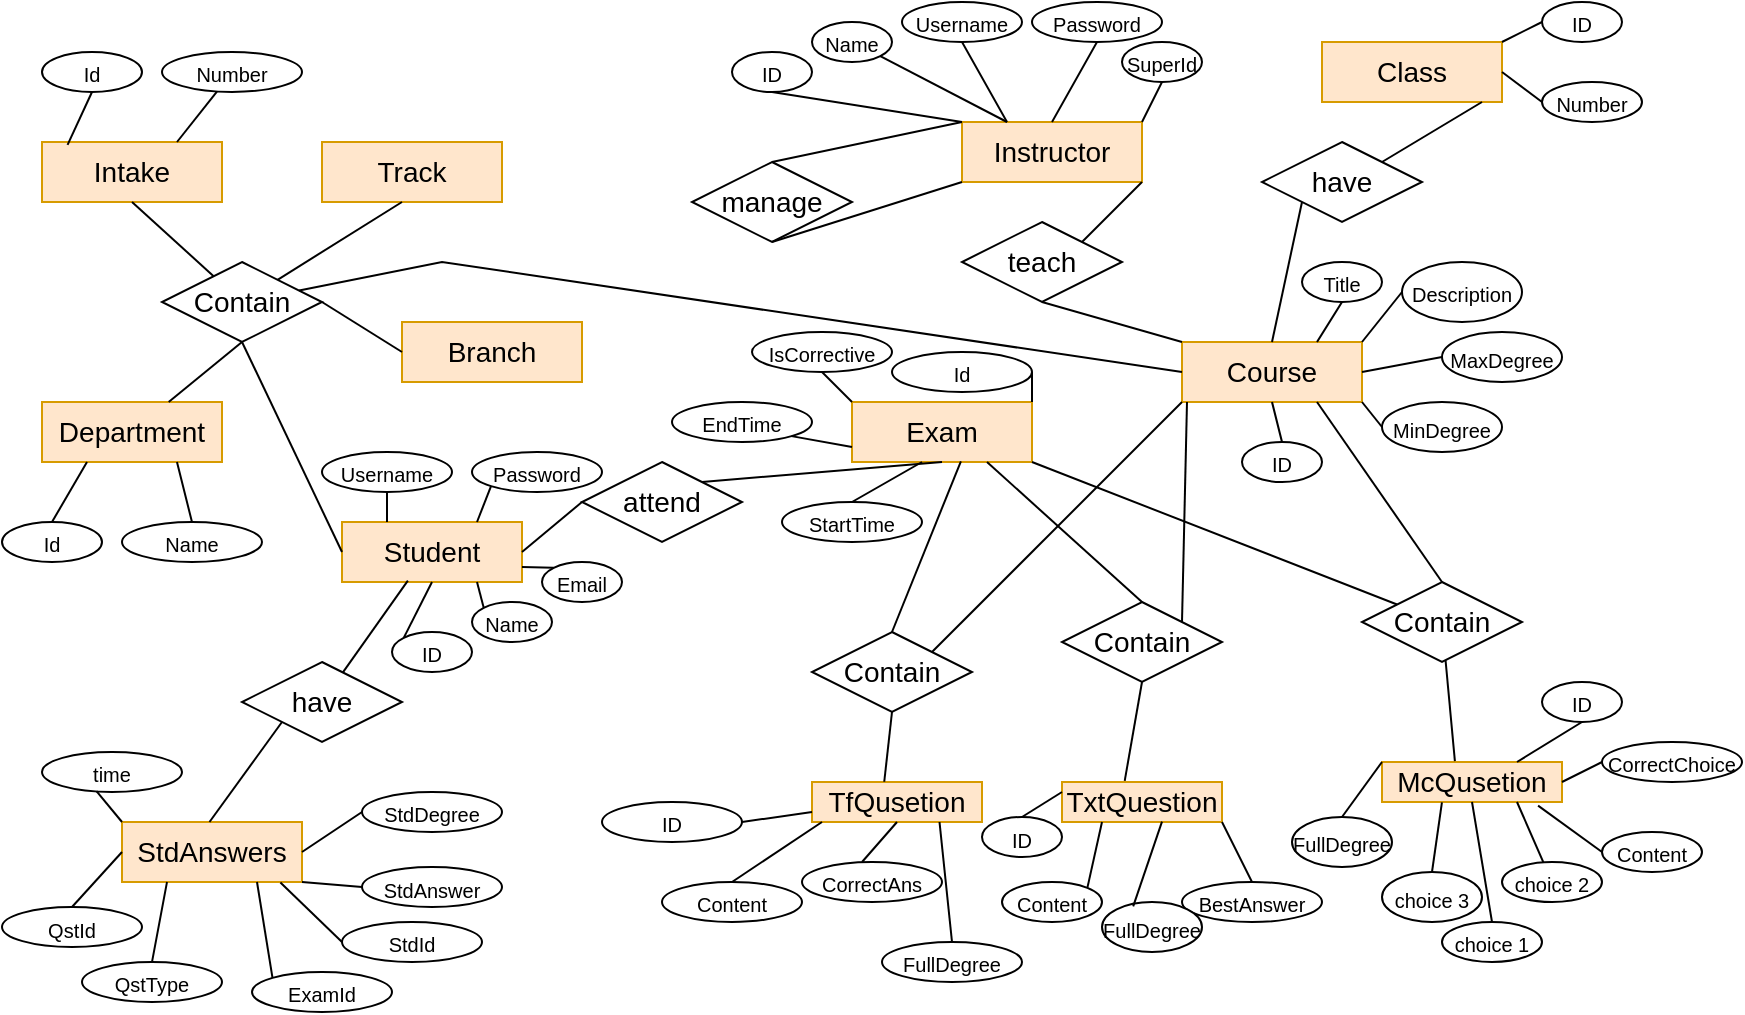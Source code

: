 <mxfile version="20.3.2" type="device"><diagram id="R2lEEEUBdFMjLlhIrx00" name="Page-1"><mxGraphModel dx="1303" dy="780" grid="1" gridSize="10" guides="1" tooltips="1" connect="1" arrows="1" fold="1" page="1" pageScale="1" pageWidth="850" pageHeight="1100" math="0" shadow="0" extFonts="Permanent Marker^https://fonts.googleapis.com/css?family=Permanent+Marker"><root><mxCell id="0"/><mxCell id="1" parent="0"/><mxCell id="N0-Yd94BA6b2oEPO0kYa-1" value="&lt;font style=&quot;font-size: 14px;&quot;&gt;Department&lt;/font&gt;" style="rounded=0;whiteSpace=wrap;html=1;fillColor=#ffe6cc;strokeColor=#d79b00;" parent="1" vertex="1"><mxGeometry x="445" y="300" width="90" height="30" as="geometry"/></mxCell><mxCell id="N0-Yd94BA6b2oEPO0kYa-3" value="&lt;font style=&quot;font-size: 14px;&quot;&gt;Branch&lt;/font&gt;" style="rounded=0;whiteSpace=wrap;html=1;fillColor=#ffe6cc;strokeColor=#d79b00;" parent="1" vertex="1"><mxGeometry x="625" y="260" width="90" height="30" as="geometry"/></mxCell><mxCell id="N0-Yd94BA6b2oEPO0kYa-4" value="&lt;font style=&quot;font-size: 14px;&quot;&gt;Track&lt;/font&gt;" style="rounded=0;whiteSpace=wrap;html=1;fillColor=#ffe6cc;strokeColor=#d79b00;" parent="1" vertex="1"><mxGeometry x="585" y="170" width="90" height="30" as="geometry"/></mxCell><mxCell id="N0-Yd94BA6b2oEPO0kYa-5" value="&lt;font style=&quot;font-size: 14px;&quot;&gt;Intake&lt;/font&gt;" style="rounded=0;whiteSpace=wrap;html=1;fillColor=#ffe6cc;strokeColor=#d79b00;" parent="1" vertex="1"><mxGeometry x="445" y="170" width="90" height="30" as="geometry"/></mxCell><mxCell id="N0-Yd94BA6b2oEPO0kYa-6" value="&lt;font style=&quot;font-size: 14px;&quot;&gt;Course&lt;/font&gt;" style="rounded=0;whiteSpace=wrap;html=1;fillColor=#ffe6cc;strokeColor=#d79b00;" parent="1" vertex="1"><mxGeometry x="1015" y="270" width="90" height="30" as="geometry"/></mxCell><mxCell id="N0-Yd94BA6b2oEPO0kYa-7" value="&lt;font style=&quot;font-size: 14px;&quot;&gt;Student&lt;/font&gt;" style="rounded=0;whiteSpace=wrap;html=1;fillColor=#ffe6cc;strokeColor=#d79b00;" parent="1" vertex="1"><mxGeometry x="595" y="360" width="90" height="30" as="geometry"/></mxCell><mxCell id="N0-Yd94BA6b2oEPO0kYa-8" value="&lt;font style=&quot;font-size: 14px;&quot;&gt;Exam&lt;/font&gt;" style="rounded=0;whiteSpace=wrap;html=1;fillColor=#ffe6cc;strokeColor=#d79b00;" parent="1" vertex="1"><mxGeometry x="850" y="300" width="90" height="30" as="geometry"/></mxCell><mxCell id="N0-Yd94BA6b2oEPO0kYa-9" value="&lt;font style=&quot;font-size: 14px;&quot;&gt;Instructor&lt;/font&gt;" style="rounded=0;whiteSpace=wrap;html=1;fillColor=#ffe6cc;strokeColor=#d79b00;" parent="1" vertex="1"><mxGeometry x="905" y="160" width="90" height="30" as="geometry"/></mxCell><mxCell id="N0-Yd94BA6b2oEPO0kYa-10" value="&lt;font style=&quot;font-size: 14px;&quot;&gt;TxtQuestion&lt;/font&gt;" style="rounded=0;whiteSpace=wrap;html=1;fillColor=#ffe6cc;strokeColor=#d79b00;" parent="1" vertex="1"><mxGeometry x="955" y="490" width="80" height="20" as="geometry"/></mxCell><mxCell id="N0-Yd94BA6b2oEPO0kYa-11" value="&lt;font style=&quot;font-size: 14px;&quot;&gt;McQusetion&lt;/font&gt;" style="rounded=0;whiteSpace=wrap;html=1;fillColor=#ffe6cc;strokeColor=#d79b00;" parent="1" vertex="1"><mxGeometry x="1115" y="480" width="90" height="20" as="geometry"/></mxCell><mxCell id="N0-Yd94BA6b2oEPO0kYa-12" value="&lt;font style=&quot;font-size: 14px;&quot;&gt;TfQusetion&lt;/font&gt;" style="rounded=0;whiteSpace=wrap;html=1;fillColor=#ffe6cc;strokeColor=#d79b00;" parent="1" vertex="1"><mxGeometry x="830" y="490" width="85" height="20" as="geometry"/></mxCell><mxCell id="N0-Yd94BA6b2oEPO0kYa-13" value="&lt;font style=&quot;font-size: 14px;&quot;&gt;Class&lt;/font&gt;" style="rounded=0;whiteSpace=wrap;html=1;fillColor=#ffe6cc;strokeColor=#d79b00;" parent="1" vertex="1"><mxGeometry x="1085" y="120" width="90" height="30" as="geometry"/></mxCell><mxCell id="N0-Yd94BA6b2oEPO0kYa-14" value="&lt;font style=&quot;font-size: 14px;&quot;&gt;StdAnswers&lt;/font&gt;" style="rounded=0;whiteSpace=wrap;html=1;fillColor=#ffe6cc;strokeColor=#d79b00;" parent="1" vertex="1"><mxGeometry x="485" y="510" width="90" height="30" as="geometry"/></mxCell><mxCell id="N0-Yd94BA6b2oEPO0kYa-15" value="Contain" style="rhombus;whiteSpace=wrap;html=1;fontSize=14;" parent="1" vertex="1"><mxGeometry x="505" y="230" width="80" height="40" as="geometry"/></mxCell><mxCell id="N0-Yd94BA6b2oEPO0kYa-20" value="" style="endArrow=none;html=1;rounded=0;fontSize=14;" parent="1" source="N0-Yd94BA6b2oEPO0kYa-15" edge="1"><mxGeometry width="50" height="50" relative="1" as="geometry"><mxPoint x="545" y="230" as="sourcePoint"/><mxPoint x="625" y="200" as="targetPoint"/></mxGeometry></mxCell><mxCell id="N0-Yd94BA6b2oEPO0kYa-21" value="" style="endArrow=none;html=1;rounded=0;fontSize=14;entryX=0.5;entryY=1;entryDx=0;entryDy=0;" parent="1" source="N0-Yd94BA6b2oEPO0kYa-15" target="N0-Yd94BA6b2oEPO0kYa-5" edge="1"><mxGeometry width="50" height="50" relative="1" as="geometry"><mxPoint x="555" y="240" as="sourcePoint"/><mxPoint x="628.12" y="212.61" as="targetPoint"/></mxGeometry></mxCell><mxCell id="N0-Yd94BA6b2oEPO0kYa-22" value="" style="endArrow=none;html=1;rounded=0;fontSize=14;exitX=0.5;exitY=1;exitDx=0;exitDy=0;" parent="1" source="N0-Yd94BA6b2oEPO0kYa-15" target="N0-Yd94BA6b2oEPO0kYa-1" edge="1"><mxGeometry width="50" height="50" relative="1" as="geometry"><mxPoint x="540.806" y="247.097" as="sourcePoint"/><mxPoint x="500" y="210" as="targetPoint"/></mxGeometry></mxCell><mxCell id="N0-Yd94BA6b2oEPO0kYa-23" value="" style="endArrow=none;html=1;rounded=0;fontSize=14;entryX=0;entryY=0.5;entryDx=0;entryDy=0;exitX=1;exitY=0.5;exitDx=0;exitDy=0;" parent="1" source="N0-Yd94BA6b2oEPO0kYa-15" target="N0-Yd94BA6b2oEPO0kYa-3" edge="1"><mxGeometry width="50" height="50" relative="1" as="geometry"><mxPoint x="550.806" y="257.097" as="sourcePoint"/><mxPoint x="510" y="220" as="targetPoint"/></mxGeometry></mxCell><mxCell id="N0-Yd94BA6b2oEPO0kYa-25" value="" style="endArrow=none;html=1;rounded=0;fontSize=14;entryX=0.5;entryY=1;entryDx=0;entryDy=0;exitX=0;exitY=0.5;exitDx=0;exitDy=0;" parent="1" source="N0-Yd94BA6b2oEPO0kYa-7" target="N0-Yd94BA6b2oEPO0kYa-15" edge="1"><mxGeometry width="50" height="50" relative="1" as="geometry"><mxPoint x="805" y="360" as="sourcePoint"/><mxPoint x="855" y="310" as="targetPoint"/></mxGeometry></mxCell><mxCell id="N0-Yd94BA6b2oEPO0kYa-26" value="" style="endArrow=none;html=1;rounded=0;fontSize=14;exitX=0;exitY=0.5;exitDx=0;exitDy=0;" parent="1" source="N0-Yd94BA6b2oEPO0kYa-6" target="N0-Yd94BA6b2oEPO0kYa-15" edge="1"><mxGeometry width="50" height="50" relative="1" as="geometry"><mxPoint x="685" y="395.0" as="sourcePoint"/><mxPoint x="555" y="280" as="targetPoint"/><Array as="points"><mxPoint x="645" y="230"/></Array></mxGeometry></mxCell><mxCell id="N0-Yd94BA6b2oEPO0kYa-27" value="have" style="rhombus;whiteSpace=wrap;html=1;fontSize=14;" parent="1" vertex="1"><mxGeometry x="1055" y="170" width="80" height="40" as="geometry"/></mxCell><mxCell id="N0-Yd94BA6b2oEPO0kYa-28" value="" style="endArrow=none;html=1;rounded=0;fontSize=14;exitX=1;exitY=0;exitDx=0;exitDy=0;" parent="1" source="N0-Yd94BA6b2oEPO0kYa-27" edge="1"><mxGeometry width="50" height="50" relative="1" as="geometry"><mxPoint x="1115" y="200" as="sourcePoint"/><mxPoint x="1165" y="150" as="targetPoint"/></mxGeometry></mxCell><mxCell id="N0-Yd94BA6b2oEPO0kYa-29" value="" style="endArrow=none;html=1;rounded=0;fontSize=14;entryX=0.5;entryY=0;entryDx=0;entryDy=0;exitX=0;exitY=1;exitDx=0;exitDy=0;" parent="1" source="N0-Yd94BA6b2oEPO0kYa-27" target="N0-Yd94BA6b2oEPO0kYa-6" edge="1"><mxGeometry width="50" height="50" relative="1" as="geometry"><mxPoint x="1065" y="200" as="sourcePoint"/><mxPoint x="1075" y="230" as="targetPoint"/></mxGeometry></mxCell><mxCell id="N0-Yd94BA6b2oEPO0kYa-30" value="manage" style="rhombus;whiteSpace=wrap;html=1;fontSize=14;" parent="1" vertex="1"><mxGeometry x="770" y="180" width="80" height="40" as="geometry"/></mxCell><mxCell id="N0-Yd94BA6b2oEPO0kYa-31" value="" style="endArrow=none;html=1;rounded=0;fontSize=14;entryX=0.5;entryY=0;entryDx=0;entryDy=0;exitX=0;exitY=0;exitDx=0;exitDy=0;" parent="1" source="N0-Yd94BA6b2oEPO0kYa-9" target="N0-Yd94BA6b2oEPO0kYa-30" edge="1"><mxGeometry width="50" height="50" relative="1" as="geometry"><mxPoint x="910" y="117.5" as="sourcePoint"/><mxPoint x="865" y="152.5" as="targetPoint"/><Array as="points"/></mxGeometry></mxCell><mxCell id="N0-Yd94BA6b2oEPO0kYa-32" value="" style="endArrow=none;html=1;rounded=0;fontSize=14;entryX=0.5;entryY=1;entryDx=0;entryDy=0;exitX=0;exitY=1;exitDx=0;exitDy=0;" parent="1" source="N0-Yd94BA6b2oEPO0kYa-9" target="N0-Yd94BA6b2oEPO0kYa-30" edge="1"><mxGeometry width="50" height="50" relative="1" as="geometry"><mxPoint x="905" y="150" as="sourcePoint"/><mxPoint x="842.84" y="131.2" as="targetPoint"/><Array as="points"/></mxGeometry></mxCell><mxCell id="N0-Yd94BA6b2oEPO0kYa-34" value="teach" style="rhombus;whiteSpace=wrap;html=1;fontSize=14;" parent="1" vertex="1"><mxGeometry x="905" y="210" width="80" height="40" as="geometry"/></mxCell><mxCell id="N0-Yd94BA6b2oEPO0kYa-35" value="" style="endArrow=none;html=1;rounded=0;fontSize=14;entryX=0.5;entryY=1;entryDx=0;entryDy=0;exitX=0;exitY=0;exitDx=0;exitDy=0;" parent="1" source="N0-Yd94BA6b2oEPO0kYa-6" target="N0-Yd94BA6b2oEPO0kYa-34" edge="1"><mxGeometry width="50" height="50" relative="1" as="geometry"><mxPoint x="985" y="240" as="sourcePoint"/><mxPoint x="1040" y="245" as="targetPoint"/></mxGeometry></mxCell><mxCell id="N0-Yd94BA6b2oEPO0kYa-36" value="" style="endArrow=none;html=1;rounded=0;fontSize=14;entryX=1;entryY=1;entryDx=0;entryDy=0;exitX=1;exitY=0;exitDx=0;exitDy=0;" parent="1" source="N0-Yd94BA6b2oEPO0kYa-34" target="N0-Yd94BA6b2oEPO0kYa-9" edge="1"><mxGeometry width="50" height="50" relative="1" as="geometry"><mxPoint x="995" y="250" as="sourcePoint"/><mxPoint x="960" y="215" as="targetPoint"/></mxGeometry></mxCell><mxCell id="N0-Yd94BA6b2oEPO0kYa-37" value="attend" style="rhombus;whiteSpace=wrap;html=1;fontSize=14;" parent="1" vertex="1"><mxGeometry x="715" y="330" width="80" height="40" as="geometry"/></mxCell><mxCell id="N0-Yd94BA6b2oEPO0kYa-38" value="" style="endArrow=none;html=1;rounded=0;fontSize=14;entryX=1;entryY=0.5;entryDx=0;entryDy=0;exitX=0;exitY=0.5;exitDx=0;exitDy=0;" parent="1" source="N0-Yd94BA6b2oEPO0kYa-37" target="N0-Yd94BA6b2oEPO0kYa-7" edge="1"><mxGeometry width="50" height="50" relative="1" as="geometry"><mxPoint x="790" y="445" as="sourcePoint"/><mxPoint x="725" y="380" as="targetPoint"/></mxGeometry></mxCell><mxCell id="N0-Yd94BA6b2oEPO0kYa-39" value="" style="endArrow=none;html=1;rounded=0;fontSize=14;entryX=0.5;entryY=1;entryDx=0;entryDy=0;exitX=1;exitY=0;exitDx=0;exitDy=0;" parent="1" source="N0-Yd94BA6b2oEPO0kYa-37" target="N0-Yd94BA6b2oEPO0kYa-8" edge="1"><mxGeometry width="50" height="50" relative="1" as="geometry"><mxPoint x="765" y="380.0" as="sourcePoint"/><mxPoint x="735" y="390.0" as="targetPoint"/></mxGeometry></mxCell><mxCell id="N0-Yd94BA6b2oEPO0kYa-40" value="Contain" style="rhombus;whiteSpace=wrap;html=1;fontSize=14;" parent="1" vertex="1"><mxGeometry x="1105" y="390" width="80" height="40" as="geometry"/></mxCell><mxCell id="N0-Yd94BA6b2oEPO0kYa-41" value="Contain" style="rhombus;whiteSpace=wrap;html=1;fontSize=14;" parent="1" vertex="1"><mxGeometry x="955" y="400" width="80" height="40" as="geometry"/></mxCell><mxCell id="N0-Yd94BA6b2oEPO0kYa-42" value="Contain" style="rhombus;whiteSpace=wrap;html=1;fontSize=14;" parent="1" vertex="1"><mxGeometry x="830" y="415" width="80" height="40" as="geometry"/></mxCell><mxCell id="N0-Yd94BA6b2oEPO0kYa-43" value="" style="endArrow=none;html=1;rounded=0;fontSize=14;entryX=1;entryY=1;entryDx=0;entryDy=0;" parent="1" source="N0-Yd94BA6b2oEPO0kYa-40" target="N0-Yd94BA6b2oEPO0kYa-8" edge="1"><mxGeometry width="50" height="50" relative="1" as="geometry"><mxPoint x="825" y="370.0" as="sourcePoint"/><mxPoint x="905" y="340.0" as="targetPoint"/></mxGeometry></mxCell><mxCell id="N0-Yd94BA6b2oEPO0kYa-44" value="" style="endArrow=none;html=1;rounded=0;fontSize=14;entryX=0.75;entryY=1;entryDx=0;entryDy=0;exitX=0.5;exitY=0;exitDx=0;exitDy=0;" parent="1" source="N0-Yd94BA6b2oEPO0kYa-41" target="N0-Yd94BA6b2oEPO0kYa-8" edge="1"><mxGeometry width="50" height="50" relative="1" as="geometry"><mxPoint x="1050.397" y="427.302" as="sourcePoint"/><mxPoint x="950" y="340.0" as="targetPoint"/></mxGeometry></mxCell><mxCell id="N0-Yd94BA6b2oEPO0kYa-45" value="" style="endArrow=none;html=1;rounded=0;fontSize=14;entryX=0.605;entryY=0.988;entryDx=0;entryDy=0;exitX=0.5;exitY=0;exitDx=0;exitDy=0;entryPerimeter=0;" parent="1" source="N0-Yd94BA6b2oEPO0kYa-42" target="N0-Yd94BA6b2oEPO0kYa-8" edge="1"><mxGeometry width="50" height="50" relative="1" as="geometry"><mxPoint x="812.5" y="435.0" as="sourcePoint"/><mxPoint x="865" y="350.0" as="targetPoint"/></mxGeometry></mxCell><mxCell id="N0-Yd94BA6b2oEPO0kYa-46" value="" style="endArrow=none;html=1;rounded=0;fontSize=14;entryX=0.5;entryY=1;entryDx=0;entryDy=0;exitX=0.392;exitY=-0.03;exitDx=0;exitDy=0;exitPerimeter=0;" parent="1" source="N0-Yd94BA6b2oEPO0kYa-10" target="N0-Yd94BA6b2oEPO0kYa-41" edge="1"><mxGeometry width="50" height="50" relative="1" as="geometry"><mxPoint x="865" y="510" as="sourcePoint"/><mxPoint x="835" y="440.0" as="targetPoint"/></mxGeometry></mxCell><mxCell id="N0-Yd94BA6b2oEPO0kYa-47" value="" style="endArrow=none;html=1;rounded=0;fontSize=14;entryX=0.5;entryY=1;entryDx=0;entryDy=0;exitX=0.425;exitY=-0.006;exitDx=0;exitDy=0;exitPerimeter=0;" parent="1" source="N0-Yd94BA6b2oEPO0kYa-12" target="N0-Yd94BA6b2oEPO0kYa-42" edge="1"><mxGeometry width="50" height="50" relative="1" as="geometry"><mxPoint x="685" y="510" as="sourcePoint"/><mxPoint x="692.5" y="465" as="targetPoint"/></mxGeometry></mxCell><mxCell id="N0-Yd94BA6b2oEPO0kYa-48" value="" style="endArrow=none;html=1;rounded=0;fontSize=14;exitX=0.405;exitY=-0.024;exitDx=0;exitDy=0;exitPerimeter=0;" parent="1" source="N0-Yd94BA6b2oEPO0kYa-11" target="N0-Yd94BA6b2oEPO0kYa-40" edge="1"><mxGeometry width="50" height="50" relative="1" as="geometry"><mxPoint x="1051.25" y="505" as="sourcePoint"/><mxPoint x="1065" y="450" as="targetPoint"/></mxGeometry></mxCell><mxCell id="N0-Yd94BA6b2oEPO0kYa-49" value="" style="endArrow=none;html=1;rounded=0;fontSize=14;entryX=0.5;entryY=0;entryDx=0;entryDy=0;exitX=0.75;exitY=1;exitDx=0;exitDy=0;" parent="1" source="N0-Yd94BA6b2oEPO0kYa-6" target="N0-Yd94BA6b2oEPO0kYa-40" edge="1"><mxGeometry width="50" height="50" relative="1" as="geometry"><mxPoint x="1130" y="330" as="sourcePoint"/><mxPoint x="1115" y="400" as="targetPoint"/></mxGeometry></mxCell><mxCell id="N0-Yd94BA6b2oEPO0kYa-50" value="" style="endArrow=none;html=1;rounded=0;fontSize=14;entryX=1;entryY=0;entryDx=0;entryDy=0;exitX=0.75;exitY=1;exitDx=0;exitDy=0;" parent="1" target="N0-Yd94BA6b2oEPO0kYa-41" edge="1"><mxGeometry width="50" height="50" relative="1" as="geometry"><mxPoint x="1017.5" y="300" as="sourcePoint"/><mxPoint x="990" y="410.0" as="targetPoint"/></mxGeometry></mxCell><mxCell id="N0-Yd94BA6b2oEPO0kYa-51" value="" style="endArrow=none;html=1;rounded=0;fontSize=14;entryX=1;entryY=0;entryDx=0;entryDy=0;exitX=0;exitY=1;exitDx=0;exitDy=0;" parent="1" source="N0-Yd94BA6b2oEPO0kYa-6" target="N0-Yd94BA6b2oEPO0kYa-42" edge="1"><mxGeometry width="50" height="50" relative="1" as="geometry"><mxPoint x="955" y="310" as="sourcePoint"/><mxPoint x="972.5" y="430.0" as="targetPoint"/><Array as="points"/></mxGeometry></mxCell><mxCell id="N0-Yd94BA6b2oEPO0kYa-53" value="have" style="rhombus;whiteSpace=wrap;html=1;fontSize=14;" parent="1" vertex="1"><mxGeometry x="545" y="430" width="80" height="40" as="geometry"/></mxCell><mxCell id="N0-Yd94BA6b2oEPO0kYa-54" value="" style="endArrow=none;html=1;rounded=0;fontSize=14;entryX=0.366;entryY=0.976;entryDx=0;entryDy=0;entryPerimeter=0;" parent="1" source="N0-Yd94BA6b2oEPO0kYa-53" target="N0-Yd94BA6b2oEPO0kYa-7" edge="1"><mxGeometry width="50" height="50" relative="1" as="geometry"><mxPoint x="595" y="450" as="sourcePoint"/><mxPoint x="645" y="400" as="targetPoint"/></mxGeometry></mxCell><mxCell id="N0-Yd94BA6b2oEPO0kYa-55" value="" style="endArrow=none;html=1;rounded=0;fontSize=14;exitX=0.486;exitY=0;exitDx=0;exitDy=0;exitPerimeter=0;entryX=0;entryY=1;entryDx=0;entryDy=0;" parent="1" source="N0-Yd94BA6b2oEPO0kYa-14" target="N0-Yd94BA6b2oEPO0kYa-53" edge="1"><mxGeometry width="50" height="50" relative="1" as="geometry"><mxPoint x="528.759" y="500.944" as="sourcePoint"/><mxPoint x="575" y="460" as="targetPoint"/></mxGeometry></mxCell><mxCell id="N0-Yd94BA6b2oEPO0kYa-56" value="&lt;font style=&quot;font-size: 10px;&quot;&gt;CorrectAns&lt;/font&gt;" style="ellipse;whiteSpace=wrap;html=1;fontSize=14;" parent="1" vertex="1"><mxGeometry x="825" y="530" width="70" height="20" as="geometry"/></mxCell><mxCell id="N0-Yd94BA6b2oEPO0kYa-57" value="&lt;font style=&quot;font-size: 10px;&quot;&gt;EndTime&lt;/font&gt;" style="ellipse;whiteSpace=wrap;html=1;fontSize=14;" parent="1" vertex="1"><mxGeometry x="760" y="300" width="70" height="20" as="geometry"/></mxCell><mxCell id="N0-Yd94BA6b2oEPO0kYa-58" value="&lt;font style=&quot;font-size: 10px;&quot;&gt;Id&lt;/font&gt;" style="ellipse;whiteSpace=wrap;html=1;fontSize=14;" parent="1" vertex="1"><mxGeometry x="425" y="360" width="50" height="20" as="geometry"/></mxCell><mxCell id="N0-Yd94BA6b2oEPO0kYa-59" value="&lt;font style=&quot;font-size: 10px;&quot;&gt;ID&lt;/font&gt;" style="ellipse;whiteSpace=wrap;html=1;fontSize=14;" parent="1" vertex="1"><mxGeometry x="915" y="507.5" width="40" height="20" as="geometry"/></mxCell><mxCell id="N0-Yd94BA6b2oEPO0kYa-60" value="&lt;font style=&quot;font-size: 10px;&quot;&gt;CorrectChoice&lt;/font&gt;" style="ellipse;whiteSpace=wrap;html=1;fontSize=14;" parent="1" vertex="1"><mxGeometry x="1225" y="470" width="70" height="20" as="geometry"/></mxCell><mxCell id="N0-Yd94BA6b2oEPO0kYa-61" value="&lt;font style=&quot;font-size: 10px;&quot;&gt;FullDegree&lt;/font&gt;" style="ellipse;whiteSpace=wrap;html=1;fontSize=14;" parent="1" vertex="1"><mxGeometry x="865" y="570" width="70" height="20" as="geometry"/></mxCell><mxCell id="N0-Yd94BA6b2oEPO0kYa-62" value="&lt;font style=&quot;font-size: 10px;&quot;&gt;ID&lt;/font&gt;" style="ellipse;whiteSpace=wrap;html=1;fontSize=14;" parent="1" vertex="1"><mxGeometry x="1195" y="440" width="40" height="20" as="geometry"/></mxCell><mxCell id="N0-Yd94BA6b2oEPO0kYa-63" value="&lt;font style=&quot;font-size: 10px;&quot;&gt;Content&lt;/font&gt;" style="ellipse;whiteSpace=wrap;html=1;fontSize=14;" parent="1" vertex="1"><mxGeometry x="755" y="540" width="70" height="20" as="geometry"/></mxCell><mxCell id="N0-Yd94BA6b2oEPO0kYa-64" value="&lt;font style=&quot;font-size: 10px;&quot;&gt;ID&lt;/font&gt;" style="ellipse;whiteSpace=wrap;html=1;fontSize=14;" parent="1" vertex="1"><mxGeometry x="725" y="500" width="70" height="20" as="geometry"/></mxCell><mxCell id="N0-Yd94BA6b2oEPO0kYa-65" value="" style="endArrow=none;html=1;rounded=0;fontSize=10;entryX=0.5;entryY=1;entryDx=0;entryDy=0;exitX=0.429;exitY=0;exitDx=0;exitDy=0;exitPerimeter=0;" parent="1" source="N0-Yd94BA6b2oEPO0kYa-56" target="N0-Yd94BA6b2oEPO0kYa-12" edge="1"><mxGeometry width="50" height="50" relative="1" as="geometry"><mxPoint x="835" y="550" as="sourcePoint"/><mxPoint x="885" y="500" as="targetPoint"/></mxGeometry></mxCell><mxCell id="N0-Yd94BA6b2oEPO0kYa-68" value="" style="endArrow=none;html=1;rounded=0;fontSize=10;exitX=0.5;exitY=0;exitDx=0;exitDy=0;" parent="1" source="N0-Yd94BA6b2oEPO0kYa-63" edge="1"><mxGeometry width="50" height="50" relative="1" as="geometry"><mxPoint x="865.03" y="540" as="sourcePoint"/><mxPoint x="835" y="510" as="targetPoint"/></mxGeometry></mxCell><mxCell id="N0-Yd94BA6b2oEPO0kYa-69" value="" style="endArrow=none;html=1;rounded=0;fontSize=10;entryX=0;entryY=0.75;entryDx=0;entryDy=0;exitX=1;exitY=0.5;exitDx=0;exitDy=0;" parent="1" source="N0-Yd94BA6b2oEPO0kYa-64" target="N0-Yd94BA6b2oEPO0kYa-12" edge="1"><mxGeometry width="50" height="50" relative="1" as="geometry"><mxPoint x="800" y="550" as="sourcePoint"/><mxPoint x="847.82" y="523.5" as="targetPoint"/></mxGeometry></mxCell><mxCell id="N0-Yd94BA6b2oEPO0kYa-70" value="" style="endArrow=none;html=1;rounded=0;fontSize=10;entryX=0.75;entryY=1;entryDx=0;entryDy=0;exitX=0.5;exitY=0;exitDx=0;exitDy=0;" parent="1" source="N0-Yd94BA6b2oEPO0kYa-61" target="N0-Yd94BA6b2oEPO0kYa-12" edge="1"><mxGeometry width="50" height="50" relative="1" as="geometry"><mxPoint x="865.03" y="540" as="sourcePoint"/><mxPoint x="882.5" y="520" as="targetPoint"/></mxGeometry></mxCell><mxCell id="N0-Yd94BA6b2oEPO0kYa-71" value="&lt;font style=&quot;font-size: 10px;&quot;&gt;BestAnswer&lt;/font&gt;" style="ellipse;whiteSpace=wrap;html=1;fontSize=14;" parent="1" vertex="1"><mxGeometry x="1015" y="540" width="70" height="20" as="geometry"/></mxCell><mxCell id="N0-Yd94BA6b2oEPO0kYa-72" value="&lt;font style=&quot;font-size: 10px;&quot;&gt;Content&lt;/font&gt;" style="ellipse;whiteSpace=wrap;html=1;fontSize=14;" parent="1" vertex="1"><mxGeometry x="1225" y="515" width="50" height="20" as="geometry"/></mxCell><mxCell id="N0-Yd94BA6b2oEPO0kYa-73" value="&lt;font style=&quot;font-size: 10px;&quot;&gt;choice 1&lt;/font&gt;" style="ellipse;whiteSpace=wrap;html=1;fontSize=14;" parent="1" vertex="1"><mxGeometry x="1145" y="560" width="50" height="20" as="geometry"/></mxCell><mxCell id="N0-Yd94BA6b2oEPO0kYa-74" value="&lt;font style=&quot;font-size: 10px;&quot;&gt;choice 2&lt;/font&gt;" style="ellipse;whiteSpace=wrap;html=1;fontSize=14;" parent="1" vertex="1"><mxGeometry x="1175" y="530" width="50" height="20" as="geometry"/></mxCell><mxCell id="N0-Yd94BA6b2oEPO0kYa-75" value="&lt;font style=&quot;font-size: 10px;&quot;&gt;choice 3&lt;/font&gt;" style="ellipse;whiteSpace=wrap;html=1;fontSize=14;" parent="1" vertex="1"><mxGeometry x="1115" y="535" width="50" height="25" as="geometry"/></mxCell><mxCell id="N0-Yd94BA6b2oEPO0kYa-77" value="" style="endArrow=none;html=1;rounded=0;fontSize=10;entryX=0.75;entryY=0;entryDx=0;entryDy=0;exitX=0.5;exitY=1;exitDx=0;exitDy=0;" parent="1" source="N0-Yd94BA6b2oEPO0kYa-62" target="N0-Yd94BA6b2oEPO0kYa-11" edge="1"><mxGeometry width="50" height="50" relative="1" as="geometry"><mxPoint x="1226.1" y="470" as="sourcePoint"/><mxPoint x="1173.9" y="470.16" as="targetPoint"/></mxGeometry></mxCell><mxCell id="N0-Yd94BA6b2oEPO0kYa-79" value="&lt;font style=&quot;font-size: 10px;&quot;&gt;FullDegree&lt;/font&gt;" style="ellipse;whiteSpace=wrap;html=1;fontSize=14;" parent="1" vertex="1"><mxGeometry x="1070" y="507.5" width="50" height="25" as="geometry"/></mxCell><mxCell id="IcFP7hGLRRmld2rlT89g-1" value="&lt;font style=&quot;font-size: 10px;&quot;&gt;FullDegree&lt;/font&gt;" style="ellipse;whiteSpace=wrap;html=1;fontSize=14;" parent="1" vertex="1"><mxGeometry x="975" y="550" width="50" height="25" as="geometry"/></mxCell><mxCell id="IcFP7hGLRRmld2rlT89g-2" value="&lt;font style=&quot;font-size: 10px;&quot;&gt;Content&lt;/font&gt;" style="ellipse;whiteSpace=wrap;html=1;fontSize=14;" parent="1" vertex="1"><mxGeometry x="925" y="540" width="50" height="20" as="geometry"/></mxCell><mxCell id="IcFP7hGLRRmld2rlT89g-5" value="" style="endArrow=none;html=1;rounded=0;fontSize=10;entryX=0;entryY=0.25;entryDx=0;entryDy=0;exitX=0.5;exitY=0;exitDx=0;exitDy=0;" parent="1" source="N0-Yd94BA6b2oEPO0kYa-59" target="N0-Yd94BA6b2oEPO0kYa-10" edge="1"><mxGeometry width="50" height="50" relative="1" as="geometry"><mxPoint x="865.03" y="540" as="sourcePoint"/><mxPoint x="882.5" y="520" as="targetPoint"/><Array as="points"/></mxGeometry></mxCell><mxCell id="IcFP7hGLRRmld2rlT89g-6" value="" style="endArrow=none;html=1;rounded=0;fontSize=10;entryX=0.25;entryY=1;entryDx=0;entryDy=0;exitX=1;exitY=0;exitDx=0;exitDy=0;" parent="1" source="IcFP7hGLRRmld2rlT89g-2" target="N0-Yd94BA6b2oEPO0kYa-10" edge="1"><mxGeometry width="50" height="50" relative="1" as="geometry"><mxPoint x="955" y="540" as="sourcePoint"/><mxPoint x="975" y="527.5" as="targetPoint"/><Array as="points"/></mxGeometry></mxCell><mxCell id="IcFP7hGLRRmld2rlT89g-7" value="" style="endArrow=none;html=1;rounded=0;fontSize=10;entryX=0.625;entryY=0.99;entryDx=0;entryDy=0;exitX=0.312;exitY=0.088;exitDx=0;exitDy=0;entryPerimeter=0;exitPerimeter=0;" parent="1" source="IcFP7hGLRRmld2rlT89g-1" target="N0-Yd94BA6b2oEPO0kYa-10" edge="1"><mxGeometry width="50" height="50" relative="1" as="geometry"><mxPoint x="985" y="530" as="sourcePoint"/><mxPoint x="1005" y="517.5" as="targetPoint"/><Array as="points"/></mxGeometry></mxCell><mxCell id="IcFP7hGLRRmld2rlT89g-8" value="" style="endArrow=none;html=1;rounded=0;fontSize=10;entryX=1;entryY=1;entryDx=0;entryDy=0;exitX=0.5;exitY=0;exitDx=0;exitDy=0;" parent="1" source="N0-Yd94BA6b2oEPO0kYa-71" target="N0-Yd94BA6b2oEPO0kYa-10" edge="1"><mxGeometry width="50" height="50" relative="1" as="geometry"><mxPoint x="965" y="537.5" as="sourcePoint"/><mxPoint x="985" y="525" as="targetPoint"/><Array as="points"/></mxGeometry></mxCell><mxCell id="IcFP7hGLRRmld2rlT89g-9" value="" style="endArrow=none;html=1;rounded=0;fontSize=10;entryX=0;entryY=0.5;entryDx=0;entryDy=0;exitX=0.867;exitY=1.09;exitDx=0;exitDy=0;exitPerimeter=0;" parent="1" source="N0-Yd94BA6b2oEPO0kYa-11" target="N0-Yd94BA6b2oEPO0kYa-72" edge="1"><mxGeometry width="50" height="50" relative="1" as="geometry"><mxPoint x="1231.25" y="505" as="sourcePoint"/><mxPoint x="1198.75" y="525" as="targetPoint"/></mxGeometry></mxCell><mxCell id="IcFP7hGLRRmld2rlT89g-10" value="" style="endArrow=none;html=1;rounded=0;fontSize=10;exitX=0.75;exitY=1;exitDx=0;exitDy=0;" parent="1" source="N0-Yd94BA6b2oEPO0kYa-11" target="N0-Yd94BA6b2oEPO0kYa-74" edge="1"><mxGeometry width="50" height="50" relative="1" as="geometry"><mxPoint x="1207.5" y="507.5" as="sourcePoint"/><mxPoint x="1175" y="527.5" as="targetPoint"/></mxGeometry></mxCell><mxCell id="IcFP7hGLRRmld2rlT89g-11" value="" style="endArrow=none;html=1;rounded=0;fontSize=10;entryX=0.5;entryY=0;entryDx=0;entryDy=0;exitX=0.5;exitY=1;exitDx=0;exitDy=0;" parent="1" source="N0-Yd94BA6b2oEPO0kYa-11" target="N0-Yd94BA6b2oEPO0kYa-73" edge="1"><mxGeometry width="50" height="50" relative="1" as="geometry"><mxPoint x="1195" y="507.5" as="sourcePoint"/><mxPoint x="1162.5" y="527.5" as="targetPoint"/></mxGeometry></mxCell><mxCell id="IcFP7hGLRRmld2rlT89g-12" value="" style="endArrow=none;html=1;rounded=0;fontSize=10;entryX=0.5;entryY=0;entryDx=0;entryDy=0;exitX=0.333;exitY=1.01;exitDx=0;exitDy=0;exitPerimeter=0;" parent="1" source="N0-Yd94BA6b2oEPO0kYa-11" target="N0-Yd94BA6b2oEPO0kYa-75" edge="1"><mxGeometry width="50" height="50" relative="1" as="geometry"><mxPoint x="1175" y="515" as="sourcePoint"/><mxPoint x="1142.5" y="535" as="targetPoint"/></mxGeometry></mxCell><mxCell id="IcFP7hGLRRmld2rlT89g-13" value="" style="endArrow=none;html=1;rounded=0;fontSize=10;entryX=0.5;entryY=0;entryDx=0;entryDy=0;exitX=0;exitY=0;exitDx=0;exitDy=0;" parent="1" source="N0-Yd94BA6b2oEPO0kYa-11" target="N0-Yd94BA6b2oEPO0kYa-79" edge="1"><mxGeometry width="50" height="50" relative="1" as="geometry"><mxPoint x="1265" y="510" as="sourcePoint"/><mxPoint x="1232.5" y="530" as="targetPoint"/></mxGeometry></mxCell><mxCell id="IcFP7hGLRRmld2rlT89g-14" value="" style="endArrow=none;html=1;rounded=0;fontSize=10;entryX=0;entryY=0.5;entryDx=0;entryDy=0;exitX=1;exitY=0.5;exitDx=0;exitDy=0;" parent="1" source="N0-Yd94BA6b2oEPO0kYa-11" target="N0-Yd94BA6b2oEPO0kYa-60" edge="1"><mxGeometry width="50" height="50" relative="1" as="geometry"><mxPoint x="1203.03" y="511.8" as="sourcePoint"/><mxPoint x="1235" y="535" as="targetPoint"/></mxGeometry></mxCell><mxCell id="IcFP7hGLRRmld2rlT89g-15" value="&lt;font style=&quot;font-size: 10px;&quot;&gt;StartTime&lt;/font&gt;" style="ellipse;whiteSpace=wrap;html=1;fontSize=14;" parent="1" vertex="1"><mxGeometry x="815" y="350" width="70" height="20" as="geometry"/></mxCell><mxCell id="IcFP7hGLRRmld2rlT89g-16" value="&lt;font style=&quot;font-size: 10px;&quot;&gt;Id&lt;/font&gt;" style="ellipse;whiteSpace=wrap;html=1;fontSize=14;" parent="1" vertex="1"><mxGeometry x="870" y="275" width="70" height="20" as="geometry"/></mxCell><mxCell id="IcFP7hGLRRmld2rlT89g-17" value="&lt;font style=&quot;font-size: 10px;&quot;&gt;IsCorrective&lt;/font&gt;" style="ellipse;whiteSpace=wrap;html=1;fontSize=14;" parent="1" vertex="1"><mxGeometry x="800" y="265" width="70" height="20" as="geometry"/></mxCell><mxCell id="IcFP7hGLRRmld2rlT89g-18" value="" style="endArrow=none;html=1;rounded=0;exitX=0.5;exitY=0;exitDx=0;exitDy=0;" parent="1" source="IcFP7hGLRRmld2rlT89g-15" edge="1"><mxGeometry width="50" height="50" relative="1" as="geometry"><mxPoint x="905" y="350" as="sourcePoint"/><mxPoint x="885" y="330" as="targetPoint"/></mxGeometry></mxCell><mxCell id="IcFP7hGLRRmld2rlT89g-19" value="" style="endArrow=none;html=1;rounded=0;entryX=0.5;entryY=0;entryDx=0;entryDy=0;exitX=0.25;exitY=1;exitDx=0;exitDy=0;" parent="1" source="N0-Yd94BA6b2oEPO0kYa-1" target="N0-Yd94BA6b2oEPO0kYa-58" edge="1"><mxGeometry width="50" height="50" relative="1" as="geometry"><mxPoint x="905" y="350" as="sourcePoint"/><mxPoint x="955" y="300" as="targetPoint"/></mxGeometry></mxCell><mxCell id="IcFP7hGLRRmld2rlT89g-20" value="" style="endArrow=none;html=1;rounded=0;exitX=1;exitY=0;exitDx=0;exitDy=0;entryX=1;entryY=0.5;entryDx=0;entryDy=0;" parent="1" source="N0-Yd94BA6b2oEPO0kYa-8" target="IcFP7hGLRRmld2rlT89g-16" edge="1"><mxGeometry width="50" height="50" relative="1" as="geometry"><mxPoint x="905" y="350" as="sourcePoint"/><mxPoint x="955" y="300" as="targetPoint"/></mxGeometry></mxCell><mxCell id="IcFP7hGLRRmld2rlT89g-21" value="" style="endArrow=none;html=1;rounded=0;exitX=1;exitY=1;exitDx=0;exitDy=0;entryX=0;entryY=0.75;entryDx=0;entryDy=0;" parent="1" source="N0-Yd94BA6b2oEPO0kYa-57" target="N0-Yd94BA6b2oEPO0kYa-8" edge="1"><mxGeometry width="50" height="50" relative="1" as="geometry"><mxPoint x="905" y="350" as="sourcePoint"/><mxPoint x="955" y="300" as="targetPoint"/></mxGeometry></mxCell><mxCell id="IcFP7hGLRRmld2rlT89g-22" value="" style="endArrow=none;html=1;rounded=0;exitX=0.5;exitY=1;exitDx=0;exitDy=0;entryX=0;entryY=0;entryDx=0;entryDy=0;" parent="1" source="IcFP7hGLRRmld2rlT89g-17" target="N0-Yd94BA6b2oEPO0kYa-8" edge="1"><mxGeometry width="50" height="50" relative="1" as="geometry"><mxPoint x="905" y="350" as="sourcePoint"/><mxPoint x="955" y="300" as="targetPoint"/></mxGeometry></mxCell><mxCell id="IcFP7hGLRRmld2rlT89g-23" value="&lt;font style=&quot;font-size: 10px;&quot;&gt;Name&lt;/font&gt;" style="ellipse;whiteSpace=wrap;html=1;fontSize=14;" parent="1" vertex="1"><mxGeometry x="485" y="360" width="70" height="20" as="geometry"/></mxCell><mxCell id="IcFP7hGLRRmld2rlT89g-24" value="" style="endArrow=none;html=1;rounded=0;entryX=0.5;entryY=0;entryDx=0;entryDy=0;exitX=0.75;exitY=1;exitDx=0;exitDy=0;" parent="1" source="N0-Yd94BA6b2oEPO0kYa-1" target="IcFP7hGLRRmld2rlT89g-23" edge="1"><mxGeometry width="50" height="50" relative="1" as="geometry"><mxPoint x="477.5" y="340" as="sourcePoint"/><mxPoint x="460" y="370" as="targetPoint"/></mxGeometry></mxCell><mxCell id="IcFP7hGLRRmld2rlT89g-25" value="&lt;font style=&quot;font-size: 10px;&quot;&gt;QstId&lt;/font&gt;" style="ellipse;whiteSpace=wrap;html=1;fontSize=14;" parent="1" vertex="1"><mxGeometry x="425" y="552.5" width="70" height="20" as="geometry"/></mxCell><mxCell id="IcFP7hGLRRmld2rlT89g-26" value="&lt;font style=&quot;font-size: 10px;&quot;&gt;QstType&lt;/font&gt;" style="ellipse;whiteSpace=wrap;html=1;fontSize=14;" parent="1" vertex="1"><mxGeometry x="465" y="580" width="70" height="20" as="geometry"/></mxCell><mxCell id="IcFP7hGLRRmld2rlT89g-27" value="&lt;font style=&quot;font-size: 10px;&quot;&gt;ExamId&lt;/font&gt;" style="ellipse;whiteSpace=wrap;html=1;fontSize=14;" parent="1" vertex="1"><mxGeometry x="550" y="585" width="70" height="20" as="geometry"/></mxCell><mxCell id="IcFP7hGLRRmld2rlT89g-28" value="&lt;font style=&quot;font-size: 10px;&quot;&gt;StdId&lt;/font&gt;" style="ellipse;whiteSpace=wrap;html=1;fontSize=14;" parent="1" vertex="1"><mxGeometry x="595" y="560" width="70" height="20" as="geometry"/></mxCell><mxCell id="IcFP7hGLRRmld2rlT89g-29" value="&lt;font style=&quot;font-size: 10px;&quot;&gt;StdAnswer&lt;/font&gt;" style="ellipse;whiteSpace=wrap;html=1;fontSize=14;" parent="1" vertex="1"><mxGeometry x="605" y="532.5" width="70" height="20" as="geometry"/></mxCell><mxCell id="IcFP7hGLRRmld2rlT89g-30" value="&lt;font style=&quot;font-size: 10px;&quot;&gt;StdDegree&lt;/font&gt;" style="ellipse;whiteSpace=wrap;html=1;fontSize=14;" parent="1" vertex="1"><mxGeometry x="605" y="495" width="70" height="20" as="geometry"/></mxCell><mxCell id="IcFP7hGLRRmld2rlT89g-31" value="&lt;font style=&quot;font-size: 10px;&quot;&gt;time&lt;/font&gt;" style="ellipse;whiteSpace=wrap;html=1;fontSize=14;" parent="1" vertex="1"><mxGeometry x="445" y="475" width="70" height="20" as="geometry"/></mxCell><mxCell id="IcFP7hGLRRmld2rlT89g-32" value="" style="endArrow=none;html=1;rounded=0;exitX=0.389;exitY=0.98;exitDx=0;exitDy=0;exitPerimeter=0;entryX=0;entryY=0;entryDx=0;entryDy=0;" parent="1" source="IcFP7hGLRRmld2rlT89g-31" target="N0-Yd94BA6b2oEPO0kYa-14" edge="1"><mxGeometry width="50" height="50" relative="1" as="geometry"><mxPoint x="695" y="510" as="sourcePoint"/><mxPoint x="745" y="460" as="targetPoint"/></mxGeometry></mxCell><mxCell id="IcFP7hGLRRmld2rlT89g-33" value="" style="endArrow=none;html=1;rounded=0;exitX=0;exitY=0.5;exitDx=0;exitDy=0;entryX=0.5;entryY=0;entryDx=0;entryDy=0;" parent="1" source="N0-Yd94BA6b2oEPO0kYa-14" target="IcFP7hGLRRmld2rlT89g-25" edge="1"><mxGeometry width="50" height="50" relative="1" as="geometry"><mxPoint x="443.61" y="524.6" as="sourcePoint"/><mxPoint x="456.38" y="540" as="targetPoint"/></mxGeometry></mxCell><mxCell id="IcFP7hGLRRmld2rlT89g-34" value="" style="endArrow=none;html=1;rounded=0;exitX=0.25;exitY=1;exitDx=0;exitDy=0;entryX=0.5;entryY=0;entryDx=0;entryDy=0;" parent="1" source="N0-Yd94BA6b2oEPO0kYa-14" target="IcFP7hGLRRmld2rlT89g-26" edge="1"><mxGeometry width="50" height="50" relative="1" as="geometry"><mxPoint x="513.61" y="564.6" as="sourcePoint"/><mxPoint x="526.38" y="580" as="targetPoint"/></mxGeometry></mxCell><mxCell id="IcFP7hGLRRmld2rlT89g-35" value="" style="endArrow=none;html=1;rounded=0;exitX=0.88;exitY=1.007;exitDx=0;exitDy=0;exitPerimeter=0;entryX=0;entryY=0.5;entryDx=0;entryDy=0;" parent="1" source="N0-Yd94BA6b2oEPO0kYa-14" target="IcFP7hGLRRmld2rlT89g-28" edge="1"><mxGeometry width="50" height="50" relative="1" as="geometry"><mxPoint x="562.23" y="552.5" as="sourcePoint"/><mxPoint x="575" y="567.9" as="targetPoint"/></mxGeometry></mxCell><mxCell id="IcFP7hGLRRmld2rlT89g-36" value="" style="endArrow=none;html=1;rounded=0;exitX=1;exitY=0.5;exitDx=0;exitDy=0;entryX=0;entryY=0.5;entryDx=0;entryDy=0;" parent="1" source="N0-Yd94BA6b2oEPO0kYa-14" target="IcFP7hGLRRmld2rlT89g-30" edge="1"><mxGeometry width="50" height="50" relative="1" as="geometry"><mxPoint x="512.23" y="534.6" as="sourcePoint"/><mxPoint x="525" y="550" as="targetPoint"/></mxGeometry></mxCell><mxCell id="IcFP7hGLRRmld2rlT89g-37" value="" style="endArrow=none;html=1;rounded=0;exitX=1;exitY=1;exitDx=0;exitDy=0;entryX=0;entryY=0.5;entryDx=0;entryDy=0;" parent="1" source="N0-Yd94BA6b2oEPO0kYa-14" target="IcFP7hGLRRmld2rlT89g-29" edge="1"><mxGeometry width="50" height="50" relative="1" as="geometry"><mxPoint x="560" y="574.6" as="sourcePoint"/><mxPoint x="572.77" y="590" as="targetPoint"/></mxGeometry></mxCell><mxCell id="IcFP7hGLRRmld2rlT89g-38" value="" style="endArrow=none;html=1;rounded=0;exitX=0.75;exitY=1;exitDx=0;exitDy=0;entryX=0;entryY=0;entryDx=0;entryDy=0;" parent="1" source="N0-Yd94BA6b2oEPO0kYa-14" target="IcFP7hGLRRmld2rlT89g-27" edge="1"><mxGeometry width="50" height="50" relative="1" as="geometry"><mxPoint x="523.61" y="574.6" as="sourcePoint"/><mxPoint x="536.38" y="590" as="targetPoint"/></mxGeometry></mxCell><mxCell id="IcFP7hGLRRmld2rlT89g-39" value="&lt;font style=&quot;font-size: 10px;&quot;&gt;Number&lt;/font&gt;" style="ellipse;whiteSpace=wrap;html=1;fontSize=14;" parent="1" vertex="1"><mxGeometry x="1195" y="140" width="50" height="20" as="geometry"/></mxCell><mxCell id="IcFP7hGLRRmld2rlT89g-40" value="&lt;font style=&quot;font-size: 10px;&quot;&gt;ID&lt;/font&gt;" style="ellipse;whiteSpace=wrap;html=1;fontSize=14;" parent="1" vertex="1"><mxGeometry x="1195" y="100" width="40" height="20" as="geometry"/></mxCell><mxCell id="IcFP7hGLRRmld2rlT89g-41" value="&lt;font style=&quot;font-size: 10px;&quot;&gt;MinDegree&lt;/font&gt;" style="ellipse;whiteSpace=wrap;html=1;fontSize=14;" parent="1" vertex="1"><mxGeometry x="1115" y="300" width="60" height="25" as="geometry"/></mxCell><mxCell id="IcFP7hGLRRmld2rlT89g-42" value="&lt;font style=&quot;font-size: 10px;&quot;&gt;ID&lt;/font&gt;" style="ellipse;whiteSpace=wrap;html=1;fontSize=14;" parent="1" vertex="1"><mxGeometry x="1045" y="320" width="40" height="20" as="geometry"/></mxCell><mxCell id="IcFP7hGLRRmld2rlT89g-43" value="" style="endArrow=none;html=1;rounded=0;entryX=0;entryY=0.5;entryDx=0;entryDy=0;exitX=1;exitY=0.5;exitDx=0;exitDy=0;" parent="1" source="N0-Yd94BA6b2oEPO0kYa-13" target="IcFP7hGLRRmld2rlT89g-39" edge="1"><mxGeometry width="50" height="50" relative="1" as="geometry"><mxPoint x="875" y="260" as="sourcePoint"/><mxPoint x="925" y="210" as="targetPoint"/></mxGeometry></mxCell><mxCell id="IcFP7hGLRRmld2rlT89g-44" value="" style="endArrow=none;html=1;rounded=0;entryX=0;entryY=0.5;entryDx=0;entryDy=0;" parent="1" target="IcFP7hGLRRmld2rlT89g-40" edge="1"><mxGeometry width="50" height="50" relative="1" as="geometry"><mxPoint x="1175" y="120" as="sourcePoint"/><mxPoint x="925" y="210" as="targetPoint"/></mxGeometry></mxCell><mxCell id="IcFP7hGLRRmld2rlT89g-45" value="&lt;font style=&quot;font-size: 10px;&quot;&gt;Description&lt;/font&gt;" style="ellipse;whiteSpace=wrap;html=1;fontSize=14;" parent="1" vertex="1"><mxGeometry x="1125" y="230" width="60" height="30" as="geometry"/></mxCell><mxCell id="IcFP7hGLRRmld2rlT89g-46" value="&lt;font style=&quot;font-size: 10px;&quot;&gt;Title&lt;/font&gt;" style="ellipse;whiteSpace=wrap;html=1;fontSize=14;" parent="1" vertex="1"><mxGeometry x="1075" y="230" width="40" height="20" as="geometry"/></mxCell><mxCell id="IcFP7hGLRRmld2rlT89g-48" value="&lt;font style=&quot;font-size: 10px;&quot;&gt;MaxDegree&lt;/font&gt;" style="ellipse;whiteSpace=wrap;html=1;fontSize=14;" parent="1" vertex="1"><mxGeometry x="1145" y="265" width="60" height="25" as="geometry"/></mxCell><mxCell id="IcFP7hGLRRmld2rlT89g-49" value="" style="endArrow=none;html=1;rounded=0;entryX=0;entryY=0.5;entryDx=0;entryDy=0;exitX=1;exitY=0;exitDx=0;exitDy=0;" parent="1" source="N0-Yd94BA6b2oEPO0kYa-6" target="IcFP7hGLRRmld2rlT89g-45" edge="1"><mxGeometry width="50" height="50" relative="1" as="geometry"><mxPoint x="1085" y="315" as="sourcePoint"/><mxPoint x="1135" y="265" as="targetPoint"/></mxGeometry></mxCell><mxCell id="IcFP7hGLRRmld2rlT89g-50" value="" style="endArrow=none;html=1;rounded=0;exitX=0.5;exitY=1;exitDx=0;exitDy=0;entryX=0.75;entryY=0;entryDx=0;entryDy=0;" parent="1" source="IcFP7hGLRRmld2rlT89g-46" target="N0-Yd94BA6b2oEPO0kYa-6" edge="1"><mxGeometry width="50" height="50" relative="1" as="geometry"><mxPoint x="875" y="330" as="sourcePoint"/><mxPoint x="925" y="280" as="targetPoint"/></mxGeometry></mxCell><mxCell id="IcFP7hGLRRmld2rlT89g-51" value="" style="endArrow=none;html=1;rounded=0;entryX=0.5;entryY=0;entryDx=0;entryDy=0;exitX=0.5;exitY=1;exitDx=0;exitDy=0;" parent="1" source="N0-Yd94BA6b2oEPO0kYa-6" target="IcFP7hGLRRmld2rlT89g-42" edge="1"><mxGeometry width="50" height="50" relative="1" as="geometry"><mxPoint x="875" y="330" as="sourcePoint"/><mxPoint x="925" y="280" as="targetPoint"/></mxGeometry></mxCell><mxCell id="IcFP7hGLRRmld2rlT89g-52" value="" style="endArrow=none;html=1;rounded=0;entryX=0;entryY=0.5;entryDx=0;entryDy=0;exitX=1;exitY=0.5;exitDx=0;exitDy=0;" parent="1" source="N0-Yd94BA6b2oEPO0kYa-6" target="IcFP7hGLRRmld2rlT89g-48" edge="1"><mxGeometry width="50" height="50" relative="1" as="geometry"><mxPoint x="1120" y="285" as="sourcePoint"/><mxPoint x="1140" y="260" as="targetPoint"/></mxGeometry></mxCell><mxCell id="IcFP7hGLRRmld2rlT89g-53" value="" style="endArrow=none;html=1;rounded=0;entryX=0;entryY=0.5;entryDx=0;entryDy=0;exitX=1;exitY=1;exitDx=0;exitDy=0;" parent="1" source="N0-Yd94BA6b2oEPO0kYa-6" target="IcFP7hGLRRmld2rlT89g-41" edge="1"><mxGeometry width="50" height="50" relative="1" as="geometry"><mxPoint x="1125" y="290" as="sourcePoint"/><mxPoint x="1145" y="265" as="targetPoint"/></mxGeometry></mxCell><mxCell id="IcFP7hGLRRmld2rlT89g-54" value="&lt;font style=&quot;font-size: 10px;&quot;&gt;Id&lt;/font&gt;" style="ellipse;whiteSpace=wrap;html=1;fontSize=14;" parent="1" vertex="1"><mxGeometry x="445" y="125" width="50" height="20" as="geometry"/></mxCell><mxCell id="IcFP7hGLRRmld2rlT89g-55" value="&lt;font style=&quot;font-size: 10px;&quot;&gt;Number&lt;/font&gt;" style="ellipse;whiteSpace=wrap;html=1;fontSize=14;" parent="1" vertex="1"><mxGeometry x="505" y="125" width="70" height="20" as="geometry"/></mxCell><mxCell id="IcFP7hGLRRmld2rlT89g-56" value="" style="endArrow=none;html=1;rounded=0;exitX=0.5;exitY=1;exitDx=0;exitDy=0;entryX=0.142;entryY=0.047;entryDx=0;entryDy=0;entryPerimeter=0;" parent="1" source="IcFP7hGLRRmld2rlT89g-54" target="N0-Yd94BA6b2oEPO0kYa-5" edge="1"><mxGeometry width="50" height="50" relative="1" as="geometry"><mxPoint x="875" y="330" as="sourcePoint"/><mxPoint x="925" y="280" as="targetPoint"/></mxGeometry></mxCell><mxCell id="IcFP7hGLRRmld2rlT89g-57" value="" style="endArrow=none;html=1;rounded=0;entryX=0.75;entryY=0;entryDx=0;entryDy=0;" parent="1" source="IcFP7hGLRRmld2rlT89g-55" target="N0-Yd94BA6b2oEPO0kYa-5" edge="1"><mxGeometry width="50" height="50" relative="1" as="geometry"><mxPoint x="462.322" y="152.071" as="sourcePoint"/><mxPoint x="467.78" y="181.41" as="targetPoint"/></mxGeometry></mxCell><mxCell id="IcFP7hGLRRmld2rlT89g-58" value="&lt;font style=&quot;font-size: 10px;&quot;&gt;ID&lt;/font&gt;" style="ellipse;whiteSpace=wrap;html=1;fontSize=14;" parent="1" vertex="1"><mxGeometry x="790" y="125" width="40" height="20" as="geometry"/></mxCell><mxCell id="IcFP7hGLRRmld2rlT89g-59" value="&lt;font style=&quot;font-size: 10px;&quot;&gt;Name&lt;/font&gt;" style="ellipse;whiteSpace=wrap;html=1;fontSize=14;" parent="1" vertex="1"><mxGeometry x="830" y="110" width="40" height="20" as="geometry"/></mxCell><mxCell id="IcFP7hGLRRmld2rlT89g-60" value="&lt;font style=&quot;font-size: 10px;&quot;&gt;Username&lt;/font&gt;" style="ellipse;whiteSpace=wrap;html=1;fontSize=14;" parent="1" vertex="1"><mxGeometry x="875" y="100" width="60" height="20" as="geometry"/></mxCell><mxCell id="IcFP7hGLRRmld2rlT89g-61" value="&lt;font style=&quot;font-size: 10px;&quot;&gt;Password&lt;/font&gt;" style="ellipse;whiteSpace=wrap;html=1;fontSize=14;" parent="1" vertex="1"><mxGeometry x="940" y="100" width="65" height="20" as="geometry"/></mxCell><mxCell id="IcFP7hGLRRmld2rlT89g-62" value="&lt;font style=&quot;font-size: 10px;&quot;&gt;SuperId&lt;/font&gt;" style="ellipse;whiteSpace=wrap;html=1;fontSize=14;" parent="1" vertex="1"><mxGeometry x="985" y="120" width="40" height="20" as="geometry"/></mxCell><mxCell id="IcFP7hGLRRmld2rlT89g-63" value="&lt;font style=&quot;font-size: 10px;&quot;&gt;ID&lt;/font&gt;" style="ellipse;whiteSpace=wrap;html=1;fontSize=14;" parent="1" vertex="1"><mxGeometry x="620" y="415" width="40" height="20" as="geometry"/></mxCell><mxCell id="IcFP7hGLRRmld2rlT89g-64" value="&lt;font style=&quot;font-size: 10px;&quot;&gt;Name&lt;/font&gt;" style="ellipse;whiteSpace=wrap;html=1;fontSize=14;" parent="1" vertex="1"><mxGeometry x="660" y="400" width="40" height="20" as="geometry"/></mxCell><mxCell id="IcFP7hGLRRmld2rlT89g-65" value="&lt;font style=&quot;font-size: 10px;&quot;&gt;Email&lt;/font&gt;" style="ellipse;whiteSpace=wrap;html=1;fontSize=14;" parent="1" vertex="1"><mxGeometry x="695" y="380" width="40" height="20" as="geometry"/></mxCell><mxCell id="IcFP7hGLRRmld2rlT89g-66" value="&lt;font style=&quot;font-size: 10px;&quot;&gt;Username&lt;/font&gt;" style="ellipse;whiteSpace=wrap;html=1;fontSize=14;" parent="1" vertex="1"><mxGeometry x="585" y="325" width="65" height="20" as="geometry"/></mxCell><mxCell id="IcFP7hGLRRmld2rlT89g-67" value="&lt;font style=&quot;font-size: 10px;&quot;&gt;Password&lt;/font&gt;" style="ellipse;whiteSpace=wrap;html=1;fontSize=14;" parent="1" vertex="1"><mxGeometry x="660" y="325" width="65" height="20" as="geometry"/></mxCell><mxCell id="IcFP7hGLRRmld2rlT89g-68" value="" style="endArrow=none;html=1;rounded=0;exitX=0;exitY=0;exitDx=0;exitDy=0;entryX=0.5;entryY=1;entryDx=0;entryDy=0;" parent="1" source="IcFP7hGLRRmld2rlT89g-63" target="N0-Yd94BA6b2oEPO0kYa-7" edge="1"><mxGeometry width="50" height="50" relative="1" as="geometry"><mxPoint x="875" y="350" as="sourcePoint"/><mxPoint x="925" y="300" as="targetPoint"/></mxGeometry></mxCell><mxCell id="IcFP7hGLRRmld2rlT89g-69" value="" style="endArrow=none;html=1;rounded=0;exitX=0;exitY=0;exitDx=0;exitDy=0;entryX=0.75;entryY=1;entryDx=0;entryDy=0;" parent="1" source="IcFP7hGLRRmld2rlT89g-64" target="N0-Yd94BA6b2oEPO0kYa-7" edge="1"><mxGeometry width="50" height="50" relative="1" as="geometry"><mxPoint x="635.858" y="427.929" as="sourcePoint"/><mxPoint x="650" y="400" as="targetPoint"/></mxGeometry></mxCell><mxCell id="IcFP7hGLRRmld2rlT89g-70" value="" style="endArrow=none;html=1;rounded=0;exitX=0;exitY=0;exitDx=0;exitDy=0;entryX=1;entryY=0.75;entryDx=0;entryDy=0;" parent="1" source="IcFP7hGLRRmld2rlT89g-65" target="N0-Yd94BA6b2oEPO0kYa-7" edge="1"><mxGeometry width="50" height="50" relative="1" as="geometry"><mxPoint x="675.858" y="412.929" as="sourcePoint"/><mxPoint x="672.5" y="400" as="targetPoint"/></mxGeometry></mxCell><mxCell id="IcFP7hGLRRmld2rlT89g-71" value="" style="endArrow=none;html=1;rounded=0;exitX=0.75;exitY=0;exitDx=0;exitDy=0;entryX=0;entryY=1;entryDx=0;entryDy=0;" parent="1" source="N0-Yd94BA6b2oEPO0kYa-7" target="IcFP7hGLRRmld2rlT89g-67" edge="1"><mxGeometry width="50" height="50" relative="1" as="geometry"><mxPoint x="710.858" y="392.929" as="sourcePoint"/><mxPoint x="695" y="392.5" as="targetPoint"/></mxGeometry></mxCell><mxCell id="IcFP7hGLRRmld2rlT89g-72" value="" style="endArrow=none;html=1;rounded=0;exitX=0.25;exitY=0;exitDx=0;exitDy=0;entryX=0.5;entryY=1;entryDx=0;entryDy=0;" parent="1" source="N0-Yd94BA6b2oEPO0kYa-7" target="IcFP7hGLRRmld2rlT89g-66" edge="1"><mxGeometry width="50" height="50" relative="1" as="geometry"><mxPoint x="672.5" y="370" as="sourcePoint"/><mxPoint x="679.698" y="352.126" as="targetPoint"/></mxGeometry></mxCell><mxCell id="IcFP7hGLRRmld2rlT89g-73" value="" style="endArrow=none;html=1;rounded=0;fontSize=14;entryX=0.5;entryY=1;entryDx=0;entryDy=0;exitX=1;exitY=0;exitDx=0;exitDy=0;" parent="1" source="N0-Yd94BA6b2oEPO0kYa-9" target="IcFP7hGLRRmld2rlT89g-62" edge="1"><mxGeometry width="50" height="50" relative="1" as="geometry"><mxPoint x="975" y="230" as="sourcePoint"/><mxPoint x="1005" y="200" as="targetPoint"/></mxGeometry></mxCell><mxCell id="IcFP7hGLRRmld2rlT89g-74" value="" style="endArrow=none;html=1;rounded=0;fontSize=14;entryX=0.25;entryY=0;entryDx=0;entryDy=0;exitX=0.5;exitY=1;exitDx=0;exitDy=0;" parent="1" source="IcFP7hGLRRmld2rlT89g-60" target="N0-Yd94BA6b2oEPO0kYa-9" edge="1"><mxGeometry width="50" height="50" relative="1" as="geometry"><mxPoint x="985" y="240" as="sourcePoint"/><mxPoint x="1015" y="210" as="targetPoint"/></mxGeometry></mxCell><mxCell id="IcFP7hGLRRmld2rlT89g-75" value="" style="endArrow=none;html=1;rounded=0;fontSize=14;entryX=1;entryY=1;entryDx=0;entryDy=0;exitX=0.25;exitY=0;exitDx=0;exitDy=0;" parent="1" source="N0-Yd94BA6b2oEPO0kYa-9" target="IcFP7hGLRRmld2rlT89g-59" edge="1"><mxGeometry width="50" height="50" relative="1" as="geometry"><mxPoint x="885" y="160" as="sourcePoint"/><mxPoint x="915" y="130" as="targetPoint"/></mxGeometry></mxCell><mxCell id="IcFP7hGLRRmld2rlT89g-76" value="" style="endArrow=none;html=1;rounded=0;fontSize=14;entryX=0.5;entryY=1;entryDx=0;entryDy=0;exitX=0;exitY=0;exitDx=0;exitDy=0;" parent="1" source="N0-Yd94BA6b2oEPO0kYa-9" target="IcFP7hGLRRmld2rlT89g-58" edge="1"><mxGeometry width="50" height="50" relative="1" as="geometry"><mxPoint x="1005" y="260" as="sourcePoint"/><mxPoint x="1035" y="230" as="targetPoint"/></mxGeometry></mxCell><mxCell id="IcFP7hGLRRmld2rlT89g-77" value="" style="endArrow=none;html=1;rounded=0;fontSize=14;entryX=0.5;entryY=1;entryDx=0;entryDy=0;exitX=0.5;exitY=0;exitDx=0;exitDy=0;" parent="1" source="N0-Yd94BA6b2oEPO0kYa-9" target="IcFP7hGLRRmld2rlT89g-61" edge="1"><mxGeometry width="50" height="50" relative="1" as="geometry"><mxPoint x="1005" y="170" as="sourcePoint"/><mxPoint x="1015" y="150" as="targetPoint"/></mxGeometry></mxCell></root></mxGraphModel></diagram></mxfile>